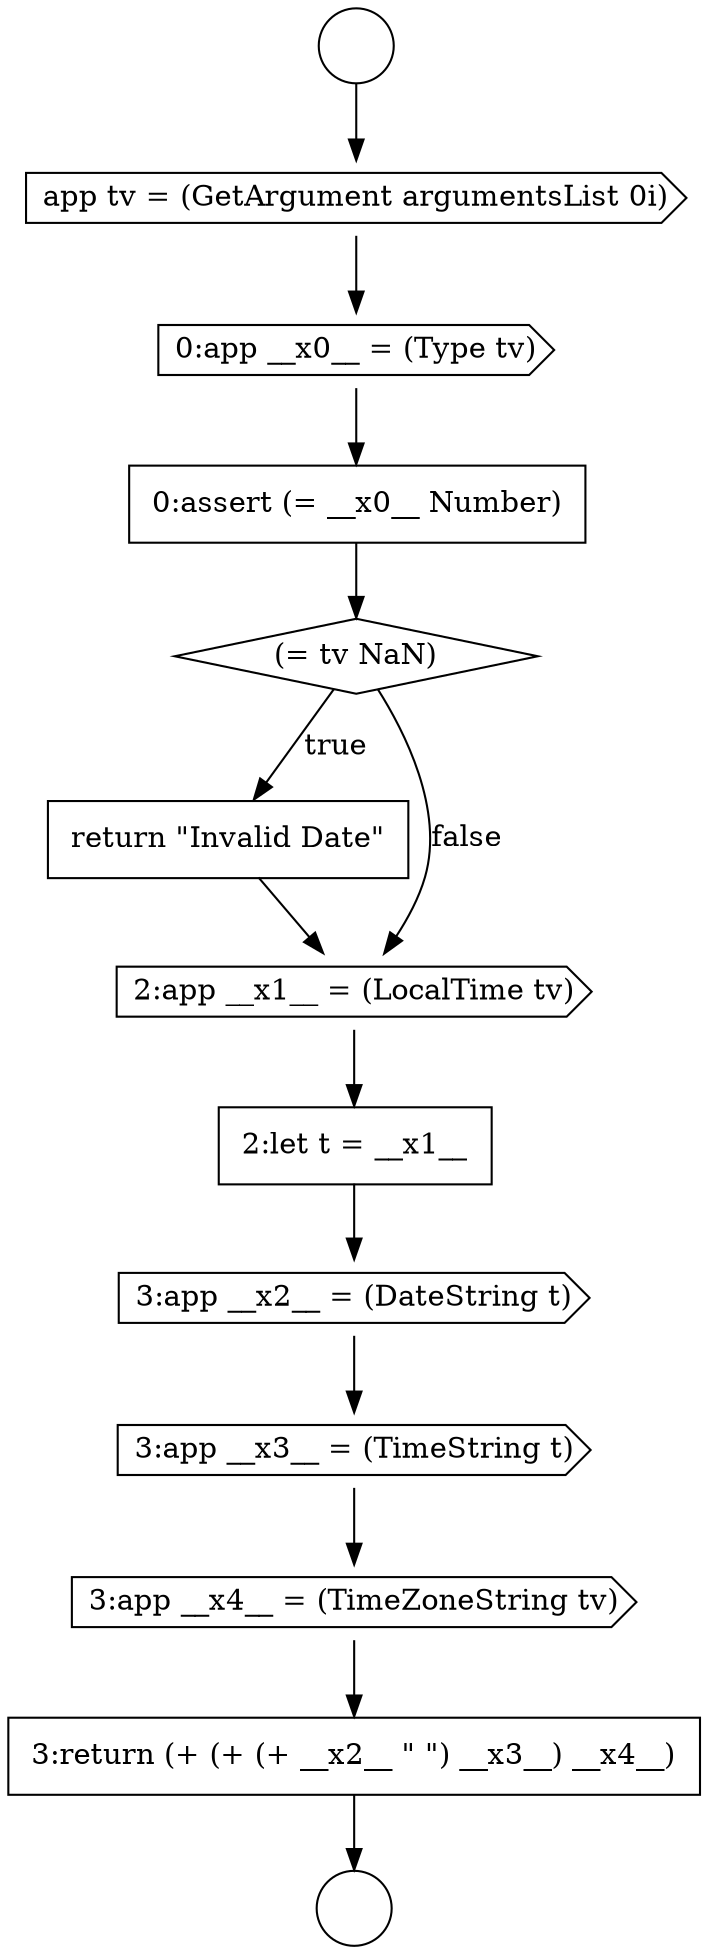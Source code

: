 digraph {
  node13548 [shape=circle label=" " color="black" fillcolor="white" style=filled]
  node13557 [shape=cds, label=<<font color="black">3:app __x2__ = (DateString t)</font>> color="black" fillcolor="white" style=filled]
  node13552 [shape=none, margin=0, label=<<font color="black">
    <table border="0" cellborder="1" cellspacing="0" cellpadding="10">
      <tr><td align="left">0:assert (= __x0__ Number)</td></tr>
    </table>
  </font>> color="black" fillcolor="white" style=filled]
  node13551 [shape=cds, label=<<font color="black">0:app __x0__ = (Type tv)</font>> color="black" fillcolor="white" style=filled]
  node13554 [shape=none, margin=0, label=<<font color="black">
    <table border="0" cellborder="1" cellspacing="0" cellpadding="10">
      <tr><td align="left">return &quot;Invalid Date&quot;</td></tr>
    </table>
  </font>> color="black" fillcolor="white" style=filled]
  node13559 [shape=cds, label=<<font color="black">3:app __x4__ = (TimeZoneString tv)</font>> color="black" fillcolor="white" style=filled]
  node13550 [shape=cds, label=<<font color="black">app tv = (GetArgument argumentsList 0i)</font>> color="black" fillcolor="white" style=filled]
  node13555 [shape=cds, label=<<font color="black">2:app __x1__ = (LocalTime tv)</font>> color="black" fillcolor="white" style=filled]
  node13560 [shape=none, margin=0, label=<<font color="black">
    <table border="0" cellborder="1" cellspacing="0" cellpadding="10">
      <tr><td align="left">3:return (+ (+ (+ __x2__ &quot; &quot;) __x3__) __x4__)</td></tr>
    </table>
  </font>> color="black" fillcolor="white" style=filled]
  node13549 [shape=circle label=" " color="black" fillcolor="white" style=filled]
  node13556 [shape=none, margin=0, label=<<font color="black">
    <table border="0" cellborder="1" cellspacing="0" cellpadding="10">
      <tr><td align="left">2:let t = __x1__</td></tr>
    </table>
  </font>> color="black" fillcolor="white" style=filled]
  node13558 [shape=cds, label=<<font color="black">3:app __x3__ = (TimeString t)</font>> color="black" fillcolor="white" style=filled]
  node13553 [shape=diamond, label=<<font color="black">(= tv NaN)</font>> color="black" fillcolor="white" style=filled]
  node13548 -> node13550 [ color="black"]
  node13558 -> node13559 [ color="black"]
  node13550 -> node13551 [ color="black"]
  node13554 -> node13555 [ color="black"]
  node13555 -> node13556 [ color="black"]
  node13559 -> node13560 [ color="black"]
  node13553 -> node13554 [label=<<font color="black">true</font>> color="black"]
  node13553 -> node13555 [label=<<font color="black">false</font>> color="black"]
  node13552 -> node13553 [ color="black"]
  node13551 -> node13552 [ color="black"]
  node13556 -> node13557 [ color="black"]
  node13557 -> node13558 [ color="black"]
  node13560 -> node13549 [ color="black"]
}

